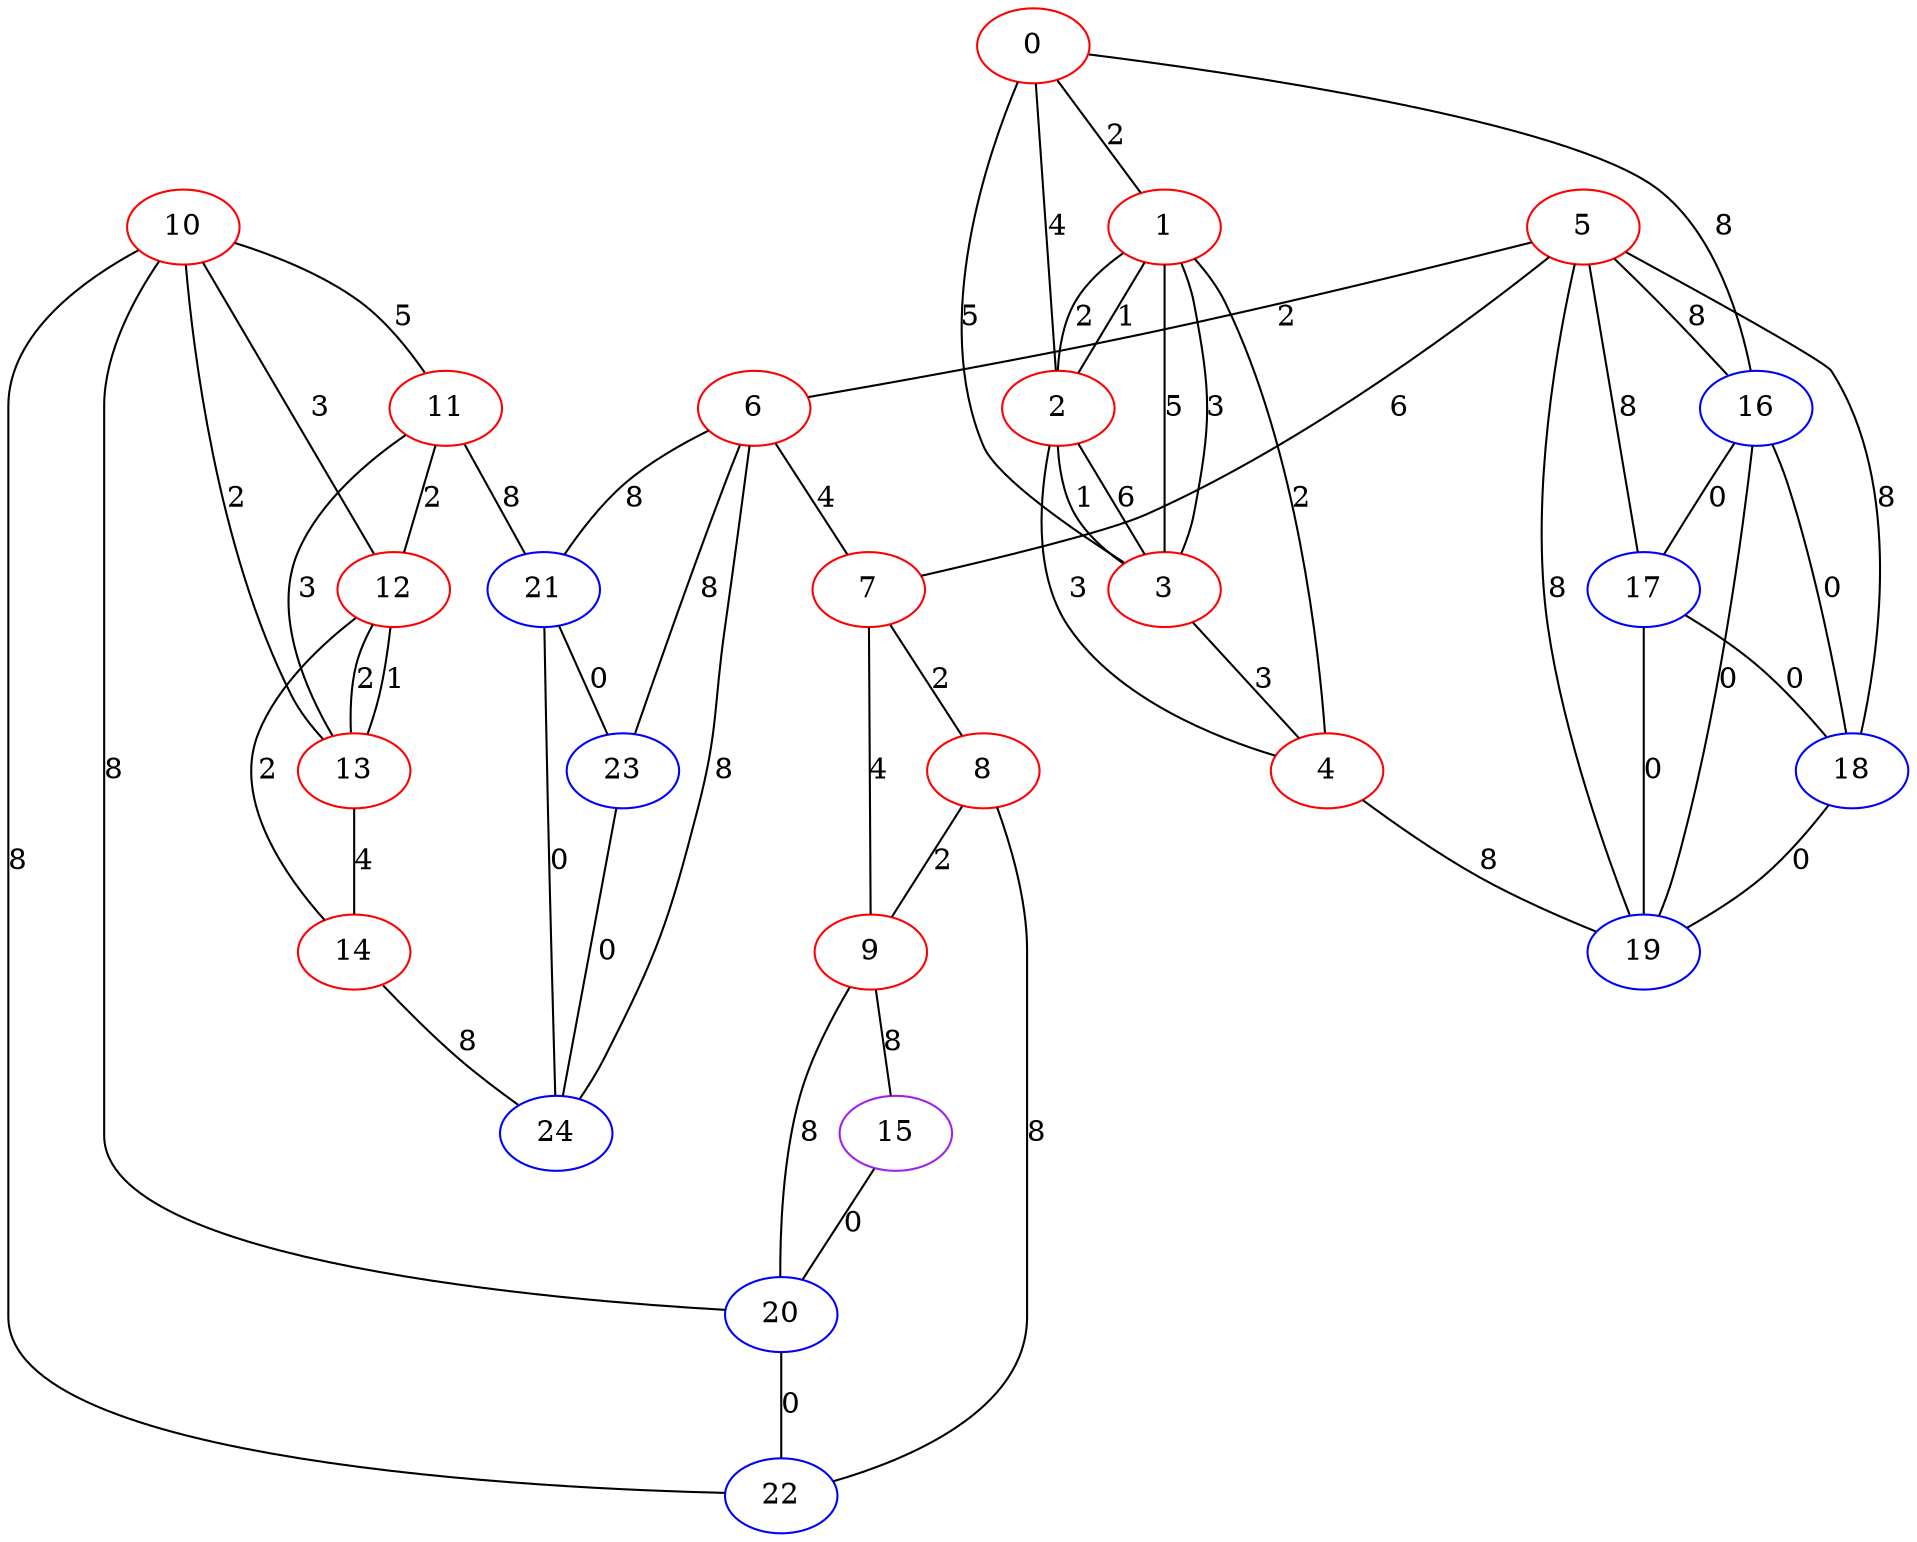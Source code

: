 graph "" {
0 [color=red, weight=1];
1 [color=red, weight=1];
2 [color=red, weight=1];
3 [color=red, weight=1];
4 [color=red, weight=1];
5 [color=red, weight=1];
6 [color=red, weight=1];
7 [color=red, weight=1];
8 [color=red, weight=1];
9 [color=red, weight=1];
10 [color=red, weight=1];
11 [color=red, weight=1];
12 [color=red, weight=1];
13 [color=red, weight=1];
14 [color=red, weight=1];
15 [color=purple, weight=4];
16 [color=blue, weight=3];
17 [color=blue, weight=3];
18 [color=blue, weight=3];
19 [color=blue, weight=3];
20 [color=blue, weight=3];
21 [color=blue, weight=3];
22 [color=blue, weight=3];
23 [color=blue, weight=3];
24 [color=blue, weight=3];
0 -- 16  [key=0, label=8];
0 -- 1  [key=0, label=2];
0 -- 2  [key=0, label=4];
0 -- 3  [key=0, label=5];
1 -- 2  [key=0, label=1];
1 -- 2  [key=1, label=2];
1 -- 3  [key=0, label=5];
1 -- 3  [key=1, label=3];
1 -- 4  [key=0, label=2];
2 -- 3  [key=0, label=6];
2 -- 3  [key=1, label=1];
2 -- 4  [key=0, label=3];
3 -- 4  [key=0, label=3];
4 -- 19  [key=0, label=8];
5 -- 6  [key=0, label=2];
5 -- 7  [key=0, label=6];
5 -- 16  [key=0, label=8];
5 -- 17  [key=0, label=8];
5 -- 18  [key=0, label=8];
5 -- 19  [key=0, label=8];
6 -- 24  [key=0, label=8];
6 -- 23  [key=0, label=8];
6 -- 21  [key=0, label=8];
6 -- 7  [key=0, label=4];
7 -- 8  [key=0, label=2];
7 -- 9  [key=0, label=4];
8 -- 9  [key=0, label=2];
8 -- 22  [key=0, label=8];
9 -- 15  [key=0, label=8];
9 -- 20  [key=0, label=8];
10 -- 20  [key=0, label=8];
10 -- 11  [key=0, label=5];
10 -- 12  [key=0, label=3];
10 -- 13  [key=0, label=2];
10 -- 22  [key=0, label=8];
11 -- 12  [key=0, label=2];
11 -- 13  [key=0, label=3];
11 -- 21  [key=0, label=8];
12 -- 13  [key=0, label=1];
12 -- 13  [key=1, label=2];
12 -- 14  [key=0, label=2];
13 -- 14  [key=0, label=4];
14 -- 24  [key=0, label=8];
15 -- 20  [key=0, label=0];
16 -- 17  [key=0, label=0];
16 -- 18  [key=0, label=0];
16 -- 19  [key=0, label=0];
17 -- 18  [key=0, label=0];
17 -- 19  [key=0, label=0];
18 -- 19  [key=0, label=0];
20 -- 22  [key=0, label=0];
21 -- 24  [key=0, label=0];
21 -- 23  [key=0, label=0];
23 -- 24  [key=0, label=0];
}
